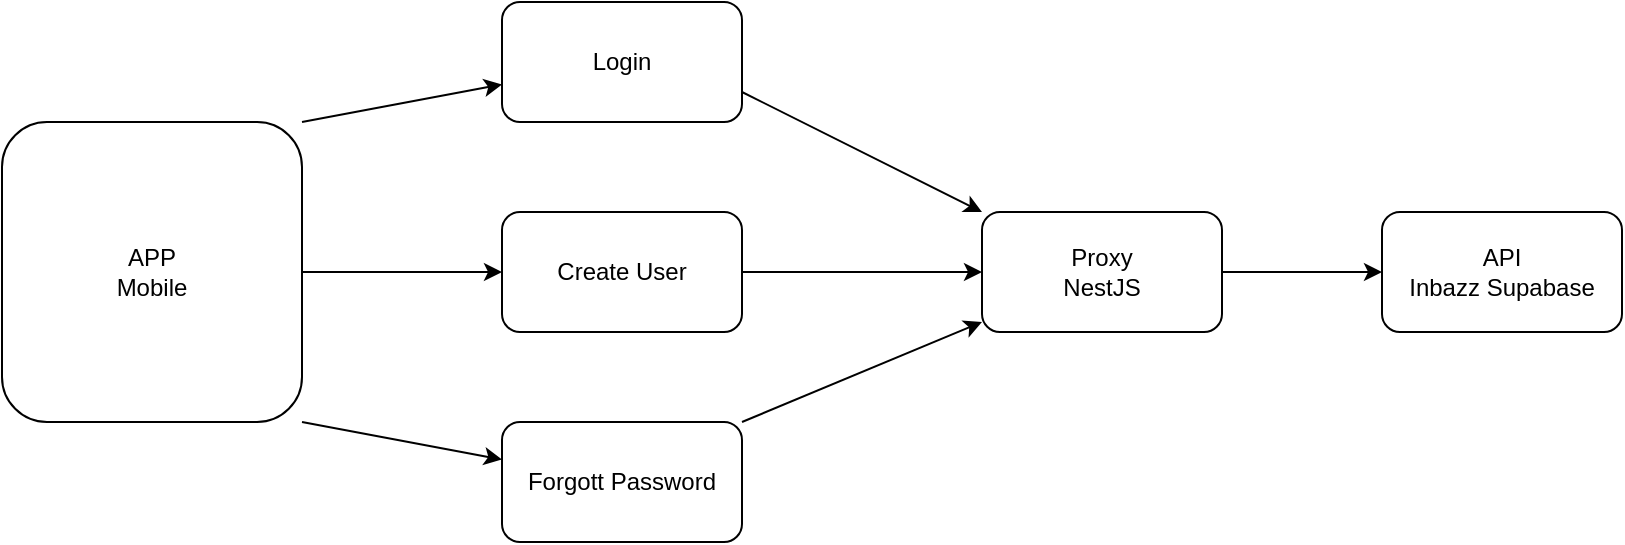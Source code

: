 <mxfile>
    <diagram id="MviK2q2elH3zGNB8P-pZ" name="Página-1">
        <mxGraphModel dx="1689" dy="481" grid="1" gridSize="10" guides="1" tooltips="1" connect="1" arrows="1" fold="1" page="1" pageScale="1" pageWidth="827" pageHeight="1169" math="0" shadow="0">
            <root>
                <mxCell id="0"/>
                <mxCell id="1" parent="0"/>
                <mxCell id="5" style="edgeStyle=none;html=1;exitX=1;exitY=0;exitDx=0;exitDy=0;" edge="1" parent="1" source="2" target="6">
                    <mxGeometry relative="1" as="geometry">
                        <mxPoint x="370" y="100" as="targetPoint"/>
                    </mxGeometry>
                </mxCell>
                <mxCell id="7" style="edgeStyle=none;html=1;exitX=1;exitY=0.5;exitDx=0;exitDy=0;" edge="1" parent="1" source="2" target="8">
                    <mxGeometry relative="1" as="geometry">
                        <mxPoint x="360" y="205" as="targetPoint"/>
                    </mxGeometry>
                </mxCell>
                <mxCell id="9" style="edgeStyle=none;html=1;exitX=1;exitY=1;exitDx=0;exitDy=0;" edge="1" parent="1" source="2" target="10">
                    <mxGeometry relative="1" as="geometry">
                        <mxPoint x="360" y="300" as="targetPoint"/>
                    </mxGeometry>
                </mxCell>
                <mxCell id="2" value="APP&lt;div&gt;Mobile&lt;/div&gt;" style="rounded=1;whiteSpace=wrap;html=1;" vertex="1" parent="1">
                    <mxGeometry x="-40" y="140" width="150" height="150" as="geometry"/>
                </mxCell>
                <mxCell id="11" style="edgeStyle=none;html=1;exitX=1;exitY=0.75;exitDx=0;exitDy=0;" edge="1" parent="1" source="6" target="12">
                    <mxGeometry relative="1" as="geometry">
                        <mxPoint x="600" y="170" as="targetPoint"/>
                    </mxGeometry>
                </mxCell>
                <mxCell id="6" value="Login" style="rounded=1;whiteSpace=wrap;html=1;" vertex="1" parent="1">
                    <mxGeometry x="210" y="80" width="120" height="60" as="geometry"/>
                </mxCell>
                <mxCell id="13" style="edgeStyle=none;html=1;exitX=1;exitY=0.5;exitDx=0;exitDy=0;" edge="1" parent="1" source="8" target="12">
                    <mxGeometry relative="1" as="geometry"/>
                </mxCell>
                <mxCell id="8" value="Create User" style="rounded=1;whiteSpace=wrap;html=1;" vertex="1" parent="1">
                    <mxGeometry x="210" y="185" width="120" height="60" as="geometry"/>
                </mxCell>
                <mxCell id="10" value="Forgott Password" style="rounded=1;whiteSpace=wrap;html=1;" vertex="1" parent="1">
                    <mxGeometry x="210" y="290" width="120" height="60" as="geometry"/>
                </mxCell>
                <mxCell id="17" style="edgeStyle=none;html=1;exitX=1;exitY=0.5;exitDx=0;exitDy=0;" edge="1" parent="1" source="12" target="18">
                    <mxGeometry relative="1" as="geometry">
                        <mxPoint x="660" y="205.286" as="targetPoint"/>
                    </mxGeometry>
                </mxCell>
                <mxCell id="12" value="Proxy&lt;div&gt;NestJS&lt;/div&gt;" style="rounded=1;whiteSpace=wrap;html=1;" vertex="1" parent="1">
                    <mxGeometry x="450" y="185" width="120" height="60" as="geometry"/>
                </mxCell>
                <mxCell id="15" style="edgeStyle=none;html=1;exitX=1;exitY=0;exitDx=0;exitDy=0;" edge="1" parent="1" source="10">
                    <mxGeometry relative="1" as="geometry">
                        <mxPoint x="450" y="240" as="targetPoint"/>
                        <Array as="points">
                            <mxPoint x="450" y="240"/>
                        </Array>
                    </mxGeometry>
                </mxCell>
                <mxCell id="18" value="API&lt;div&gt;Inbazz Supabase&lt;/div&gt;" style="rounded=1;whiteSpace=wrap;html=1;" vertex="1" parent="1">
                    <mxGeometry x="650" y="184.996" width="120" height="60" as="geometry"/>
                </mxCell>
            </root>
        </mxGraphModel>
    </diagram>
</mxfile>